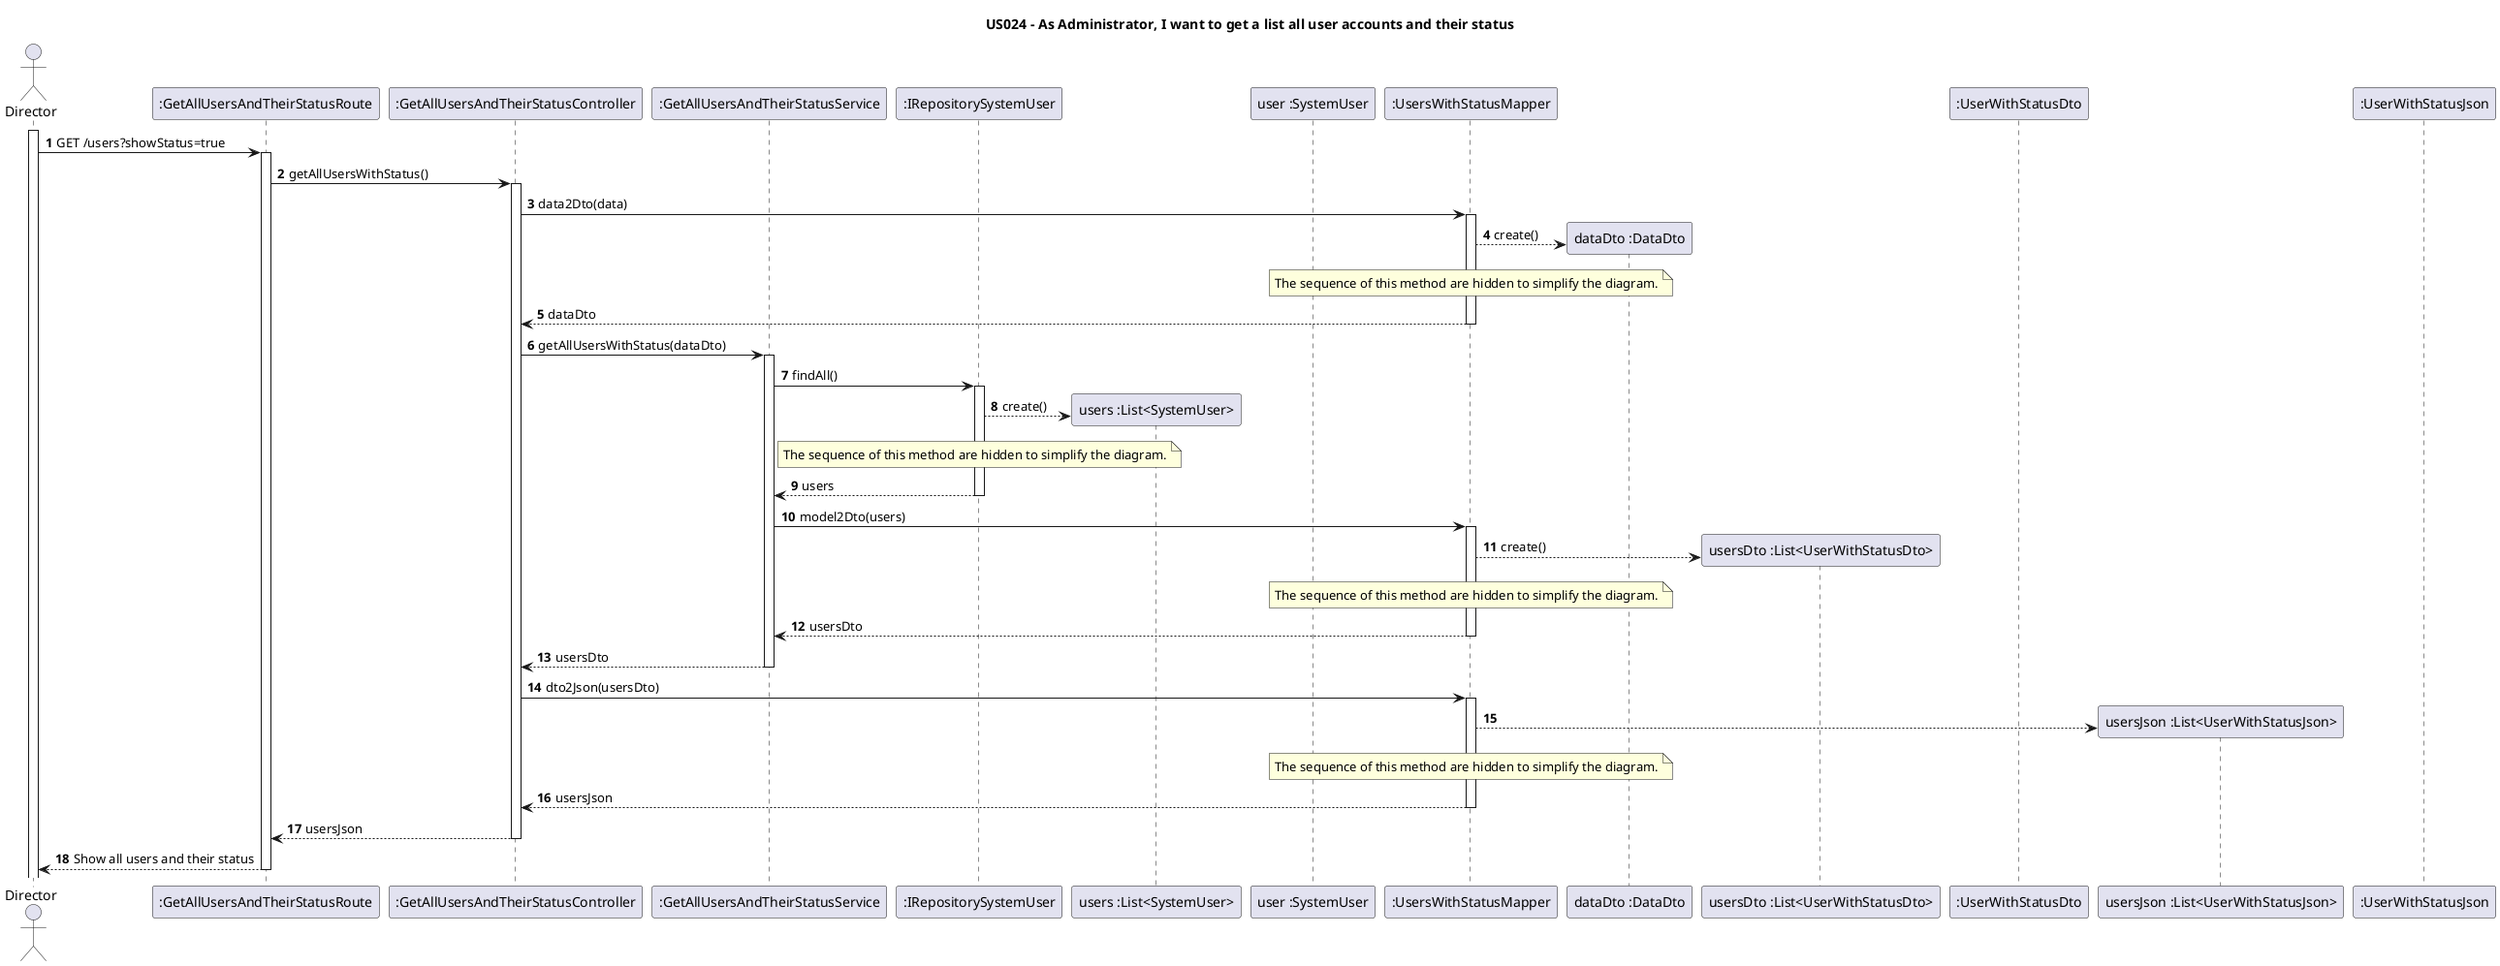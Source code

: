 @startuml
'https://plantuml.com/sequence-diagram

title US024 - As Administrator, I want to get a list all user accounts and their status

autoactivate on
autonumber

actor "Director" as actor
participant ":GetAllUsersAndTheirStatusRoute" as route
participant ":GetAllUsersAndTheirStatusController" as ctrl
participant ":GetAllUsersAndTheirStatusService" as srv
participant ":IRepositorySystemUser" as repo
participant "users :List<SystemUser>" as list
participant "user :SystemUser" as user
participant ":UsersWithStatusMapper" as map
participant "dataDto :DataDto" as dataDto
participant "usersDto :List<UserWithStatusDto>" as dtoList
participant ":UserWithStatusDto" as dto
participant "usersJson :List<UserWithStatusJson>" as jsonList
participant ":UserWithStatusJson" as json

activate actor
autoactivate on

actor -> route : GET /users?showStatus=true
route -> ctrl : getAllUsersWithStatus()
ctrl -> map: data2Dto(data)
map --> dataDto**: create()
note over map : The sequence of this method are hidden to simplify the diagram.
map --> ctrl: dataDto
ctrl -> srv : getAllUsersWithStatus(dataDto)
srv -> repo: findAll()
repo --> list** : create()
note over repo : The sequence of this method are hidden to simplify the diagram.
repo --> srv : users
srv -> map : model2Dto(users)
map --> dtoList** : create()
note over map : The sequence of this method are hidden to simplify the diagram.
map --> srv : usersDto
srv --> ctrl : usersDto
ctrl -> map : dto2Json(usersDto)
map --> jsonList**
note over map : The sequence of this method are hidden to simplify the diagram.
map --> ctrl : usersJson
ctrl --> route : usersJson
route --> actor : Show all users and their status


@enduml